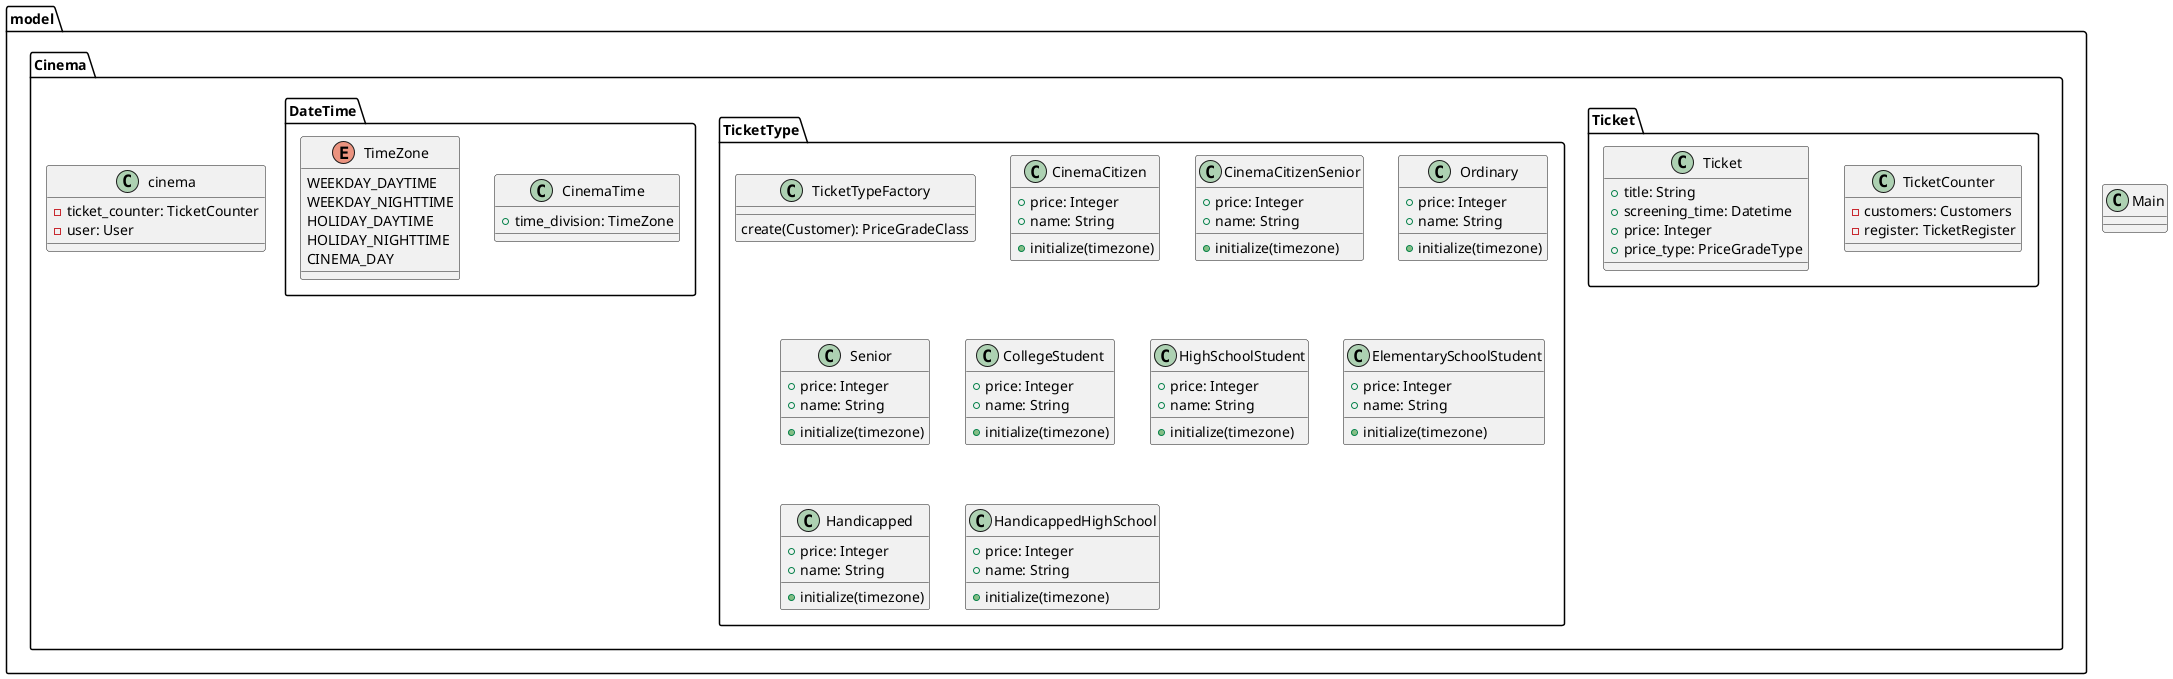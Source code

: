 @startuml

class Main{
}

package model {
  
package Cinema{
  
class cinema{
  - ticket_counter: TicketCounter
  - user: User
}

  package Ticket{
    class TicketCounter {
      - customers: Customers
      - register: TicketRegister
    }

    class Ticket {
      + title: String
      + screening_time: Datetime
      + price: Integer
      + price_type: PriceGradeType
    }
  }

  package TicketType {
    class TicketTypeFactory{
      create(Customer): PriceGradeClass
    }
    class CinemaCitizen {
      + price: Integer
      + name: String
      + initialize(timezone)
    }
    class CinemaCitizenSenior {
      + price: Integer
      + name: String
      + initialize(timezone)
    }
    class Ordinary {
      + price: Integer
      + name: String
      + initialize(timezone)
    }
    class Senior {
      + price: Integer
      + name: String
      + initialize(timezone)
    }
    class CollegeStudent {
      + price: Integer
      + name: String
      + initialize(timezone)
    }
    class HighSchoolStudent {
      + price: Integer
      + name: String
      + initialize(timezone)
    }
    class ElementarySchoolStudent {
      + price: Integer
      + name: String
      + initialize(timezone)
    }
    class Handicapped {
      + price: Integer
      + name: String
      + initialize(timezone)
    }
    class HandicappedHighSchool {
      + price: Integer
      + name: String
      + initialize(timezone)
    }
  }

  package DateTime{
    class CinemaTime {
      + time_division: TimeZone
    }

    enum TimeZone {
      WEEKDAY_DAYTIME
      WEEKDAY_NIGHTTIME
      HOLIDAY_DAYTIME
      HOLIDAY_NIGHTTIME
      CINEMA_DAY
    }
  }
}
}

@enduml 